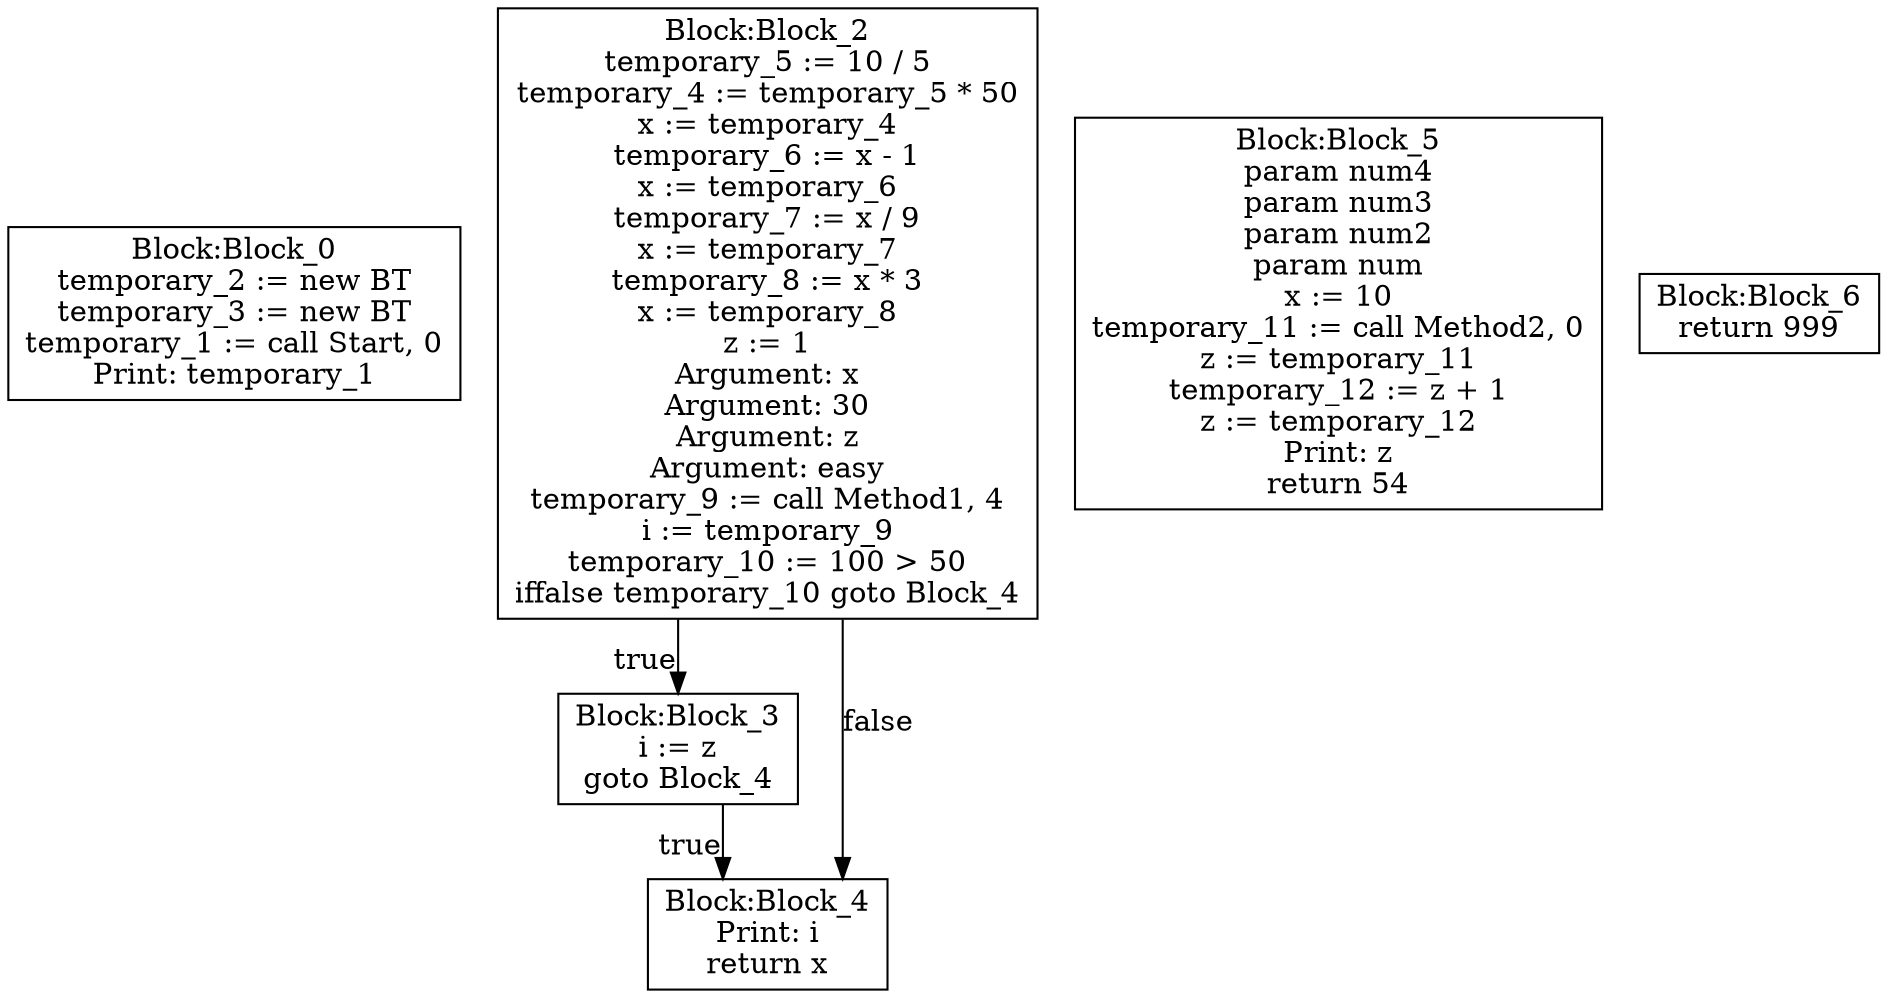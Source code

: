 digraph {
graph [ splines = ortho ]
	node [ shape = box ];
Block_0 [label="Block:Block_0
temporary_2 := new BT
temporary_3 := new BT
temporary_1 := call Start, 0
Print: temporary_1"];
Block_2 [label="Block:Block_2
temporary_5 := 10 / 5
temporary_4 := temporary_5 * 50
x := temporary_4
temporary_6 := x - 1
x := temporary_6
temporary_7 := x / 9
x := temporary_7
temporary_8 := x * 3
x := temporary_8
z := 1
Argument: x
Argument: 30
Argument: z
Argument: easy
temporary_9 := call Method1, 4
i := temporary_9
temporary_10 := 100 > 50
iffalse temporary_10 goto Block_4"];
Block_2 -> Block_3 [xlabel = "true"]
Block_3 [label="Block:Block_3
i := z
goto Block_4"];
Block_3 -> Block_4 [xlabel = "true"]
Block_4 [label="Block:Block_4
Print: i
return x"];
Block_2 -> Block_4 [xlabel = "false"]
Block_4 [label="Block:Block_4
Print: i
return x"];
Block_5 [label="Block:Block_5
param num4
param num3
param num2
param num
x := 10
temporary_11 := call Method2, 0
z := temporary_11
temporary_12 := z + 1
z := temporary_12
Print: z
return 54"];
Block_6 [label="Block:Block_6
return 999"];
}
